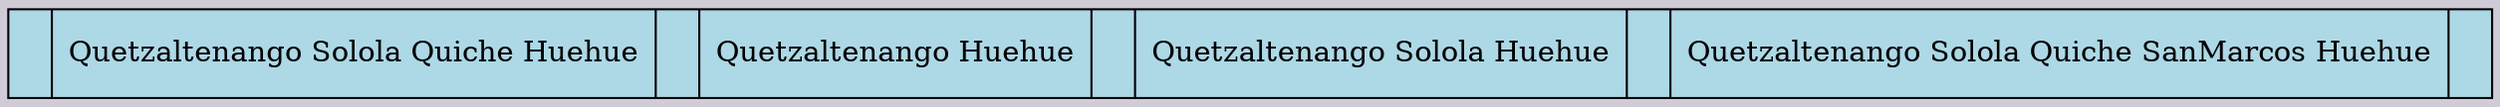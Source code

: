 digraph ArbolB {
bgcolor=" #d0ccd7";
 node [shape=record, style=filled, fillcolor=lightblue, height=0.6, width=1.5];
    edge [arrowhead=none]; 
1878373545 [label="<f0> |  Quetzaltenango Solola Quiche Huehue  | <f1> |  Quetzaltenango Huehue  | <f2> |  Quetzaltenango Solola Huehue  | <f3> |  Quetzaltenango Solola Quiche SanMarcos Huehue  | "];
}
